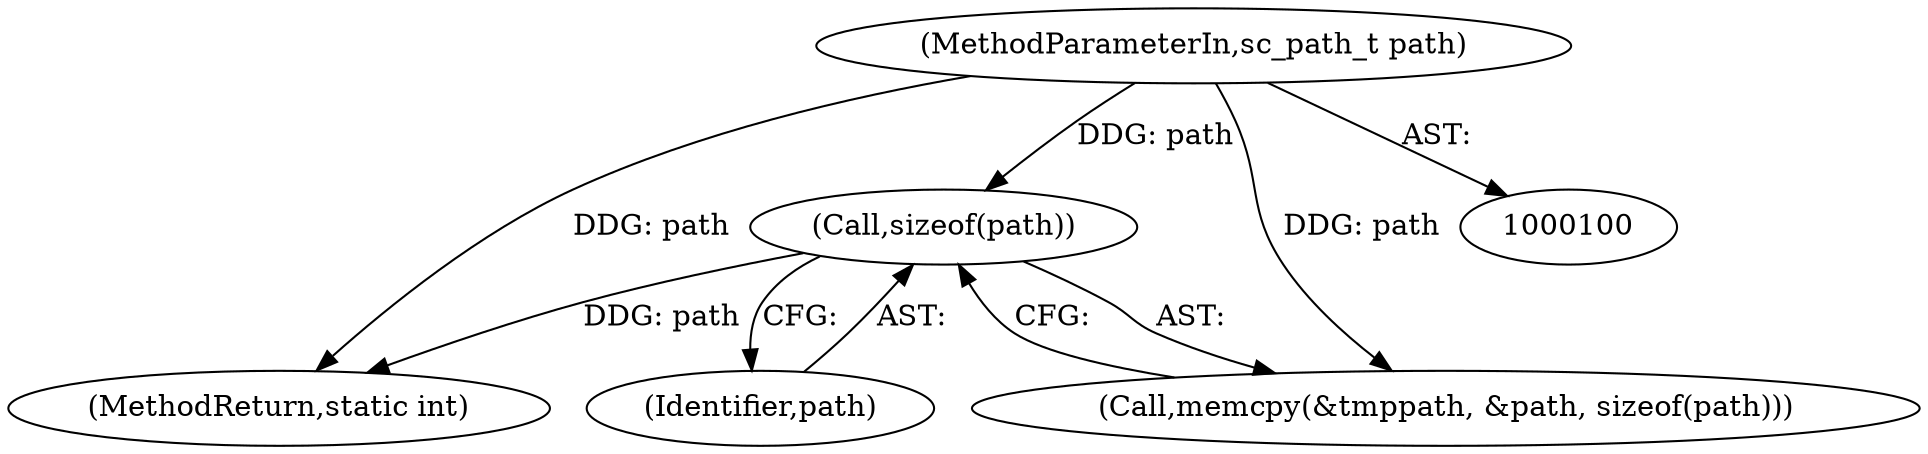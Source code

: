 digraph "0_OpenSC_8fe377e93b4b56060e5bbfb6f3142ceaeca744fa_22@API" {
"1000216" [label="(Call,sizeof(path))"];
"1000101" [label="(MethodParameterIn,sc_path_t path)"];
"1000244" [label="(MethodReturn,static int)"];
"1000217" [label="(Identifier,path)"];
"1000211" [label="(Call,memcpy(&tmppath, &path, sizeof(path)))"];
"1000101" [label="(MethodParameterIn,sc_path_t path)"];
"1000216" [label="(Call,sizeof(path))"];
"1000216" -> "1000211"  [label="AST: "];
"1000216" -> "1000217"  [label="CFG: "];
"1000217" -> "1000216"  [label="AST: "];
"1000211" -> "1000216"  [label="CFG: "];
"1000216" -> "1000244"  [label="DDG: path"];
"1000101" -> "1000216"  [label="DDG: path"];
"1000101" -> "1000100"  [label="AST: "];
"1000101" -> "1000244"  [label="DDG: path"];
"1000101" -> "1000211"  [label="DDG: path"];
}

